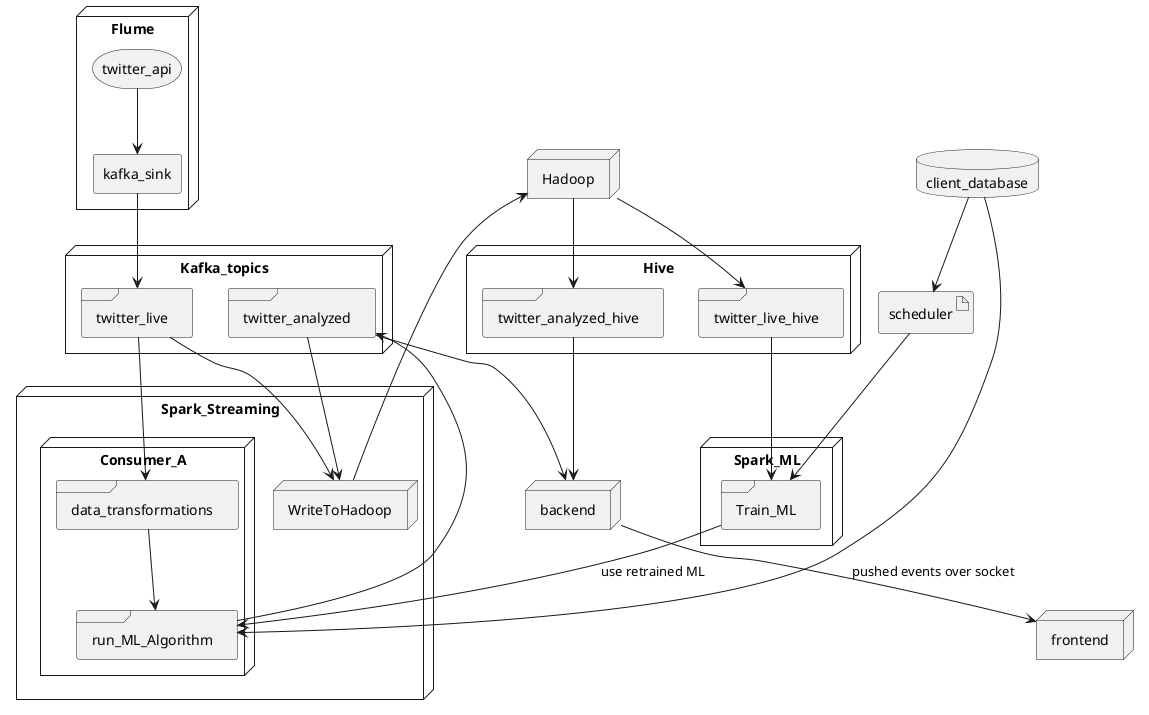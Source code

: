 @startuml


  node Flume {
    storage twitter_api
    rectangle kafka_sink
  }

  twitter_api --> kafka_sink


  node Kafka_topics {
    frame twitter_live
    frame twitter_analyzed
  }


  node Hadoop {

  }

  node Hive {
    frame twitter_live_hive
    frame twitter_analyzed_hive
  }

  node Spark_Streaming {
    node Consumer_A {
      frame data_transformations 
      frame run_ML_Algorithm
    }

    
    node WriteToHadoop {

    }
  }

  node Spark_ML {
    frame Train_ML
  }


  artifact scheduler


node backend 
  twitter_analyzed --> backend 

twitter_analyzed_hive --> backend

node frontend
backend --> frontend : pushed events over socket

database client_database 

client_database --> scheduler
scheduler --> Train_ML

Train_ML --> run_ML_Algorithm : use retrained ML 

twitter_live  --> data_transformations
twitter_live --> WriteToHadoop

data_transformations --> run_ML_Algorithm
run_ML_Algorithm --> twitter_analyzed
twitter_analyzed --> WriteToHadoop
WriteToHadoop --> Hadoop
Hadoop --> twitter_analyzed_hive
Hadoop --> twitter_live_hive


kafka_sink --> twitter_live

twitter_live_hive --> Train_ML
client_database --> run_ML_Algorithm


@enduml
